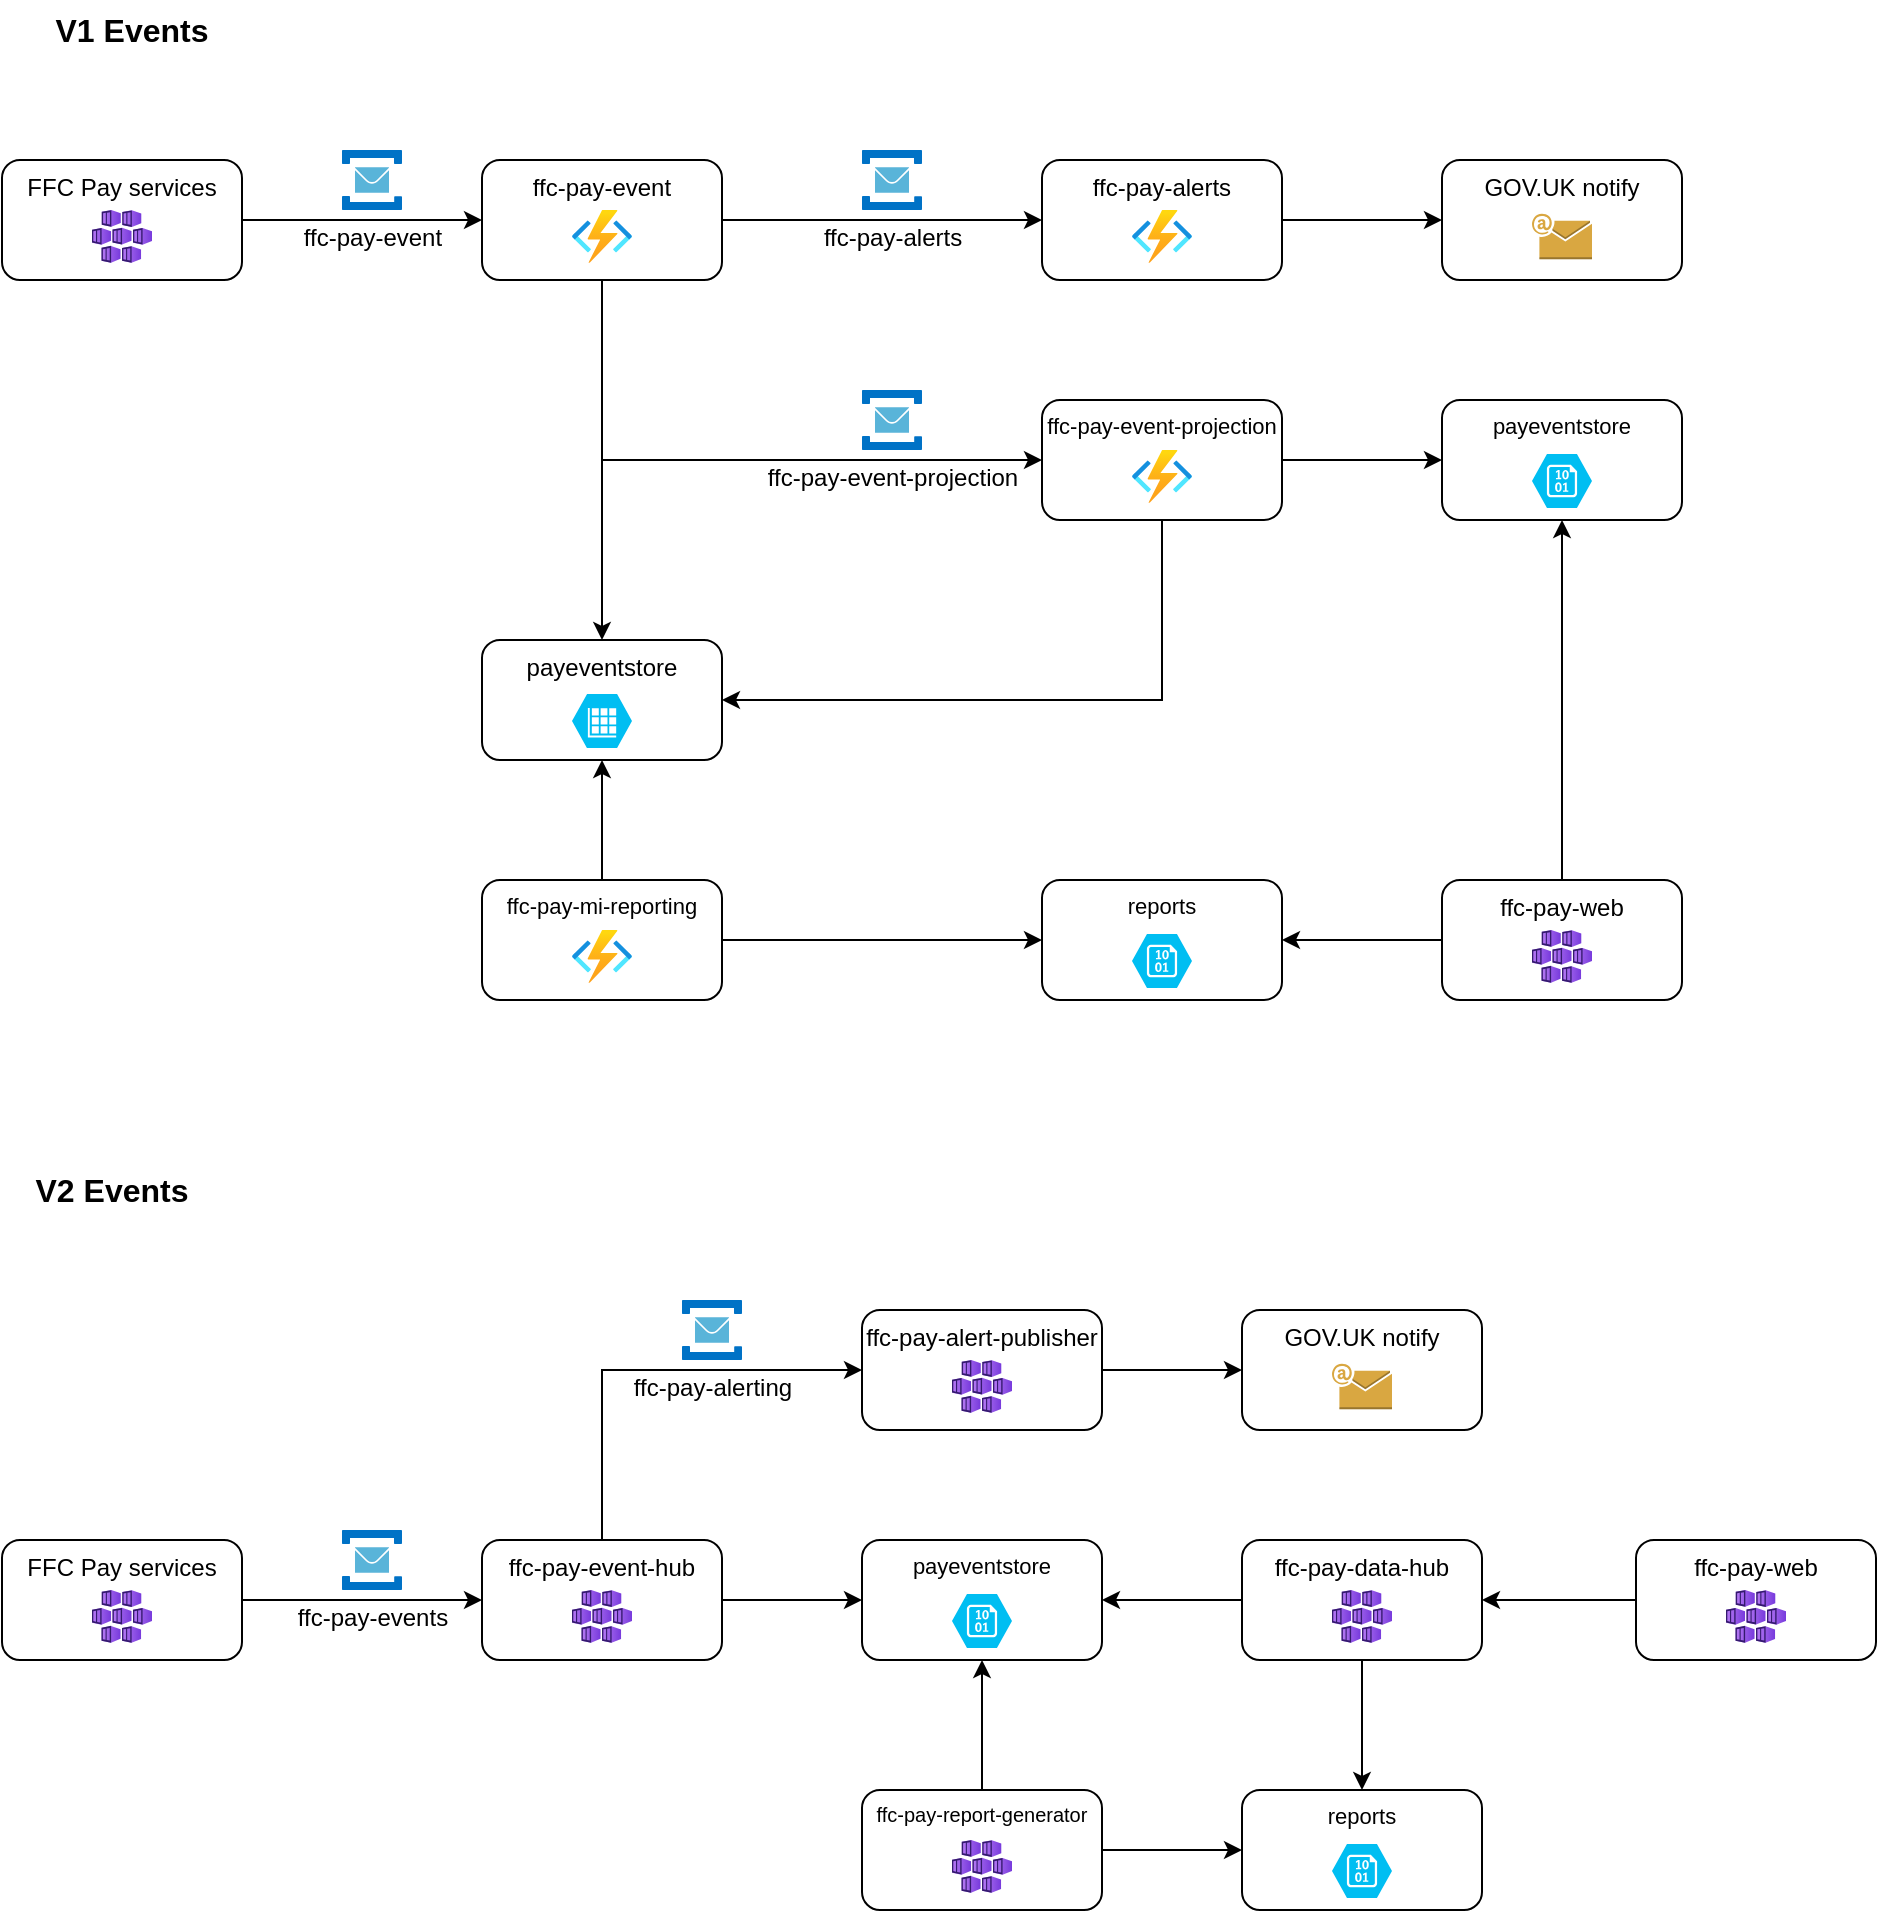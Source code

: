 <mxfile version="20.8.23" type="github">
  <diagram id="JAUS7llx8-0UdaqlXuOL" name="Page-1">
    <mxGraphModel dx="2027" dy="1116" grid="1" gridSize="10" guides="1" tooltips="1" connect="1" arrows="1" fold="1" page="1" pageScale="1" pageWidth="827" pageHeight="1169" math="0" shadow="0">
      <root>
        <mxCell id="0" />
        <mxCell id="1" parent="0" />
        <mxCell id="wALGmDCyJTzc0qNjFn5s-5" value="" style="edgeStyle=orthogonalEdgeStyle;rounded=0;orthogonalLoop=1;jettySize=auto;html=1;" parent="1" source="wALGmDCyJTzc0qNjFn5s-1" target="wALGmDCyJTzc0qNjFn5s-4" edge="1">
          <mxGeometry relative="1" as="geometry" />
        </mxCell>
        <mxCell id="wALGmDCyJTzc0qNjFn5s-1" value="FFC Pay services" style="rounded=1;whiteSpace=wrap;html=1;verticalAlign=top;" parent="1" vertex="1">
          <mxGeometry x="10" y="140" width="120" height="60" as="geometry" />
        </mxCell>
        <mxCell id="wALGmDCyJTzc0qNjFn5s-3" value="" style="aspect=fixed;html=1;points=[];align=center;image;fontSize=12;image=img/lib/azure2/compute/Kubernetes_Services.svg;" parent="1" vertex="1">
          <mxGeometry x="55" y="165" width="30" height="26.47" as="geometry" />
        </mxCell>
        <mxCell id="wALGmDCyJTzc0qNjFn5s-11" style="edgeStyle=orthogonalEdgeStyle;rounded=0;orthogonalLoop=1;jettySize=auto;html=1;" parent="1" source="wALGmDCyJTzc0qNjFn5s-4" target="wALGmDCyJTzc0qNjFn5s-9" edge="1">
          <mxGeometry relative="1" as="geometry" />
        </mxCell>
        <mxCell id="wALGmDCyJTzc0qNjFn5s-15" style="edgeStyle=orthogonalEdgeStyle;rounded=0;orthogonalLoop=1;jettySize=auto;html=1;entryX=0;entryY=0.5;entryDx=0;entryDy=0;fontSize=11;exitX=0.5;exitY=1;exitDx=0;exitDy=0;" parent="1" source="wALGmDCyJTzc0qNjFn5s-4" target="wALGmDCyJTzc0qNjFn5s-13" edge="1">
          <mxGeometry relative="1" as="geometry">
            <Array as="points">
              <mxPoint x="310" y="290" />
            </Array>
          </mxGeometry>
        </mxCell>
        <mxCell id="wALGmDCyJTzc0qNjFn5s-24" style="edgeStyle=orthogonalEdgeStyle;rounded=0;orthogonalLoop=1;jettySize=auto;html=1;fontSize=12;" parent="1" source="wALGmDCyJTzc0qNjFn5s-4" target="wALGmDCyJTzc0qNjFn5s-22" edge="1">
          <mxGeometry relative="1" as="geometry" />
        </mxCell>
        <mxCell id="wALGmDCyJTzc0qNjFn5s-4" value="ffc-pay-event" style="whiteSpace=wrap;html=1;verticalAlign=top;rounded=1;" parent="1" vertex="1">
          <mxGeometry x="250" y="140" width="120" height="60" as="geometry" />
        </mxCell>
        <mxCell id="wALGmDCyJTzc0qNjFn5s-6" value="" style="aspect=fixed;html=1;points=[];align=center;image;fontSize=12;image=img/lib/azure2/compute/Function_Apps.svg;" parent="1" vertex="1">
          <mxGeometry x="295" y="165" width="30" height="26.47" as="geometry" />
        </mxCell>
        <mxCell id="wALGmDCyJTzc0qNjFn5s-7" value="ffc-pay-event" style="sketch=0;aspect=fixed;html=1;points=[];align=center;image;fontSize=12;image=img/lib/mscae/Service_Bus.svg;" parent="1" vertex="1">
          <mxGeometry x="180" y="135" width="30" height="30" as="geometry" />
        </mxCell>
        <mxCell id="wALGmDCyJTzc0qNjFn5s-27" style="edgeStyle=orthogonalEdgeStyle;rounded=0;orthogonalLoop=1;jettySize=auto;html=1;fontSize=12;" parent="1" source="wALGmDCyJTzc0qNjFn5s-9" target="wALGmDCyJTzc0qNjFn5s-26" edge="1">
          <mxGeometry relative="1" as="geometry" />
        </mxCell>
        <mxCell id="wALGmDCyJTzc0qNjFn5s-9" value="ffc-pay-alerts" style="whiteSpace=wrap;html=1;verticalAlign=top;rounded=1;" parent="1" vertex="1">
          <mxGeometry x="530" y="140" width="120" height="60" as="geometry" />
        </mxCell>
        <mxCell id="wALGmDCyJTzc0qNjFn5s-10" value="" style="aspect=fixed;html=1;points=[];align=center;image;fontSize=12;image=img/lib/azure2/compute/Function_Apps.svg;" parent="1" vertex="1">
          <mxGeometry x="575" y="165" width="30" height="26.47" as="geometry" />
        </mxCell>
        <mxCell id="wALGmDCyJTzc0qNjFn5s-12" value="ffc-pay-alerts" style="sketch=0;aspect=fixed;html=1;points=[];align=center;image;fontSize=12;image=img/lib/mscae/Service_Bus.svg;" parent="1" vertex="1">
          <mxGeometry x="440" y="135" width="30" height="30" as="geometry" />
        </mxCell>
        <mxCell id="wALGmDCyJTzc0qNjFn5s-30" value="" style="edgeStyle=orthogonalEdgeStyle;rounded=0;orthogonalLoop=1;jettySize=auto;html=1;fontSize=12;" parent="1" source="wALGmDCyJTzc0qNjFn5s-13" target="wALGmDCyJTzc0qNjFn5s-29" edge="1">
          <mxGeometry relative="1" as="geometry" />
        </mxCell>
        <mxCell id="wALGmDCyJTzc0qNjFn5s-42" style="edgeStyle=orthogonalEdgeStyle;rounded=0;orthogonalLoop=1;jettySize=auto;html=1;entryX=1;entryY=0.5;entryDx=0;entryDy=0;fontSize=12;exitX=0.5;exitY=1;exitDx=0;exitDy=0;" parent="1" source="wALGmDCyJTzc0qNjFn5s-13" target="wALGmDCyJTzc0qNjFn5s-22" edge="1">
          <mxGeometry relative="1" as="geometry">
            <Array as="points">
              <mxPoint x="590" y="410" />
            </Array>
          </mxGeometry>
        </mxCell>
        <mxCell id="wALGmDCyJTzc0qNjFn5s-13" value="ffc-pay-event-projection" style="whiteSpace=wrap;html=1;verticalAlign=top;rounded=1;fontSize=11;" parent="1" vertex="1">
          <mxGeometry x="530" y="260" width="120" height="60" as="geometry" />
        </mxCell>
        <mxCell id="wALGmDCyJTzc0qNjFn5s-14" value="" style="aspect=fixed;html=1;points=[];align=center;image;fontSize=12;image=img/lib/azure2/compute/Function_Apps.svg;" parent="1" vertex="1">
          <mxGeometry x="575" y="285" width="30" height="26.47" as="geometry" />
        </mxCell>
        <mxCell id="wALGmDCyJTzc0qNjFn5s-16" value="ffc-pay-event-projection" style="sketch=0;aspect=fixed;html=1;points=[];align=center;image;fontSize=12;image=img/lib/mscae/Service_Bus.svg;" parent="1" vertex="1">
          <mxGeometry x="440" y="255" width="30" height="30" as="geometry" />
        </mxCell>
        <mxCell id="wALGmDCyJTzc0qNjFn5s-22" value="payeventstore" style="rounded=1;whiteSpace=wrap;html=1;fontSize=12;verticalAlign=top;" parent="1" vertex="1">
          <mxGeometry x="250" y="380" width="120" height="60" as="geometry" />
        </mxCell>
        <mxCell id="wALGmDCyJTzc0qNjFn5s-25" value="" style="verticalLabelPosition=bottom;html=1;verticalAlign=top;align=center;strokeColor=none;fillColor=#00BEF2;shape=mxgraph.azure.storage_table;fontSize=12;aspect=fixed;" parent="1" vertex="1">
          <mxGeometry x="295" y="407" width="30" height="27" as="geometry" />
        </mxCell>
        <mxCell id="wALGmDCyJTzc0qNjFn5s-26" value="GOV.UK notify" style="whiteSpace=wrap;html=1;verticalAlign=top;rounded=1;" parent="1" vertex="1">
          <mxGeometry x="730" y="140" width="120" height="60" as="geometry" />
        </mxCell>
        <mxCell id="wALGmDCyJTzc0qNjFn5s-28" value="" style="outlineConnect=0;dashed=0;verticalLabelPosition=bottom;verticalAlign=top;align=center;html=1;shape=mxgraph.aws3.email;fillColor=#D9A741;gradientColor=none;fontSize=12;aspect=fixed;" parent="1" vertex="1">
          <mxGeometry x="775" y="166.85" width="30" height="22.78" as="geometry" />
        </mxCell>
        <mxCell id="wALGmDCyJTzc0qNjFn5s-29" value="payeventstore" style="whiteSpace=wrap;html=1;verticalAlign=top;rounded=1;fontSize=11;" parent="1" vertex="1">
          <mxGeometry x="730" y="260" width="120" height="60" as="geometry" />
        </mxCell>
        <mxCell id="wALGmDCyJTzc0qNjFn5s-31" value="" style="verticalLabelPosition=bottom;html=1;verticalAlign=top;align=center;strokeColor=none;fillColor=#00BEF2;shape=mxgraph.azure.storage_blob;fontSize=12;aspect=fixed;" parent="1" vertex="1">
          <mxGeometry x="775" y="287" width="30" height="27" as="geometry" />
        </mxCell>
        <mxCell id="wALGmDCyJTzc0qNjFn5s-40" style="edgeStyle=orthogonalEdgeStyle;rounded=0;orthogonalLoop=1;jettySize=auto;html=1;fontSize=12;" parent="1" source="wALGmDCyJTzc0qNjFn5s-35" target="wALGmDCyJTzc0qNjFn5s-37" edge="1">
          <mxGeometry relative="1" as="geometry" />
        </mxCell>
        <mxCell id="wALGmDCyJTzc0qNjFn5s-41" style="edgeStyle=orthogonalEdgeStyle;rounded=0;orthogonalLoop=1;jettySize=auto;html=1;entryX=0.5;entryY=1;entryDx=0;entryDy=0;fontSize=12;" parent="1" source="wALGmDCyJTzc0qNjFn5s-35" target="wALGmDCyJTzc0qNjFn5s-22" edge="1">
          <mxGeometry relative="1" as="geometry" />
        </mxCell>
        <mxCell id="wALGmDCyJTzc0qNjFn5s-35" value="ffc-pay-mi-reporting" style="whiteSpace=wrap;html=1;verticalAlign=top;rounded=1;fontSize=11;" parent="1" vertex="1">
          <mxGeometry x="250" y="500" width="120" height="60" as="geometry" />
        </mxCell>
        <mxCell id="wALGmDCyJTzc0qNjFn5s-36" value="" style="aspect=fixed;html=1;points=[];align=center;image;fontSize=12;image=img/lib/azure2/compute/Function_Apps.svg;" parent="1" vertex="1">
          <mxGeometry x="295" y="525" width="30" height="26.47" as="geometry" />
        </mxCell>
        <mxCell id="wALGmDCyJTzc0qNjFn5s-37" value="reports" style="whiteSpace=wrap;html=1;verticalAlign=top;rounded=1;fontSize=11;" parent="1" vertex="1">
          <mxGeometry x="530" y="500" width="120" height="60" as="geometry" />
        </mxCell>
        <mxCell id="wALGmDCyJTzc0qNjFn5s-38" value="" style="verticalLabelPosition=bottom;html=1;verticalAlign=top;align=center;strokeColor=none;fillColor=#00BEF2;shape=mxgraph.azure.storage_blob;fontSize=12;aspect=fixed;" parent="1" vertex="1">
          <mxGeometry x="575" y="527" width="30" height="27" as="geometry" />
        </mxCell>
        <mxCell id="wALGmDCyJTzc0qNjFn5s-45" style="edgeStyle=orthogonalEdgeStyle;rounded=0;orthogonalLoop=1;jettySize=auto;html=1;entryX=0.5;entryY=1;entryDx=0;entryDy=0;fontSize=12;" parent="1" source="wALGmDCyJTzc0qNjFn5s-43" target="wALGmDCyJTzc0qNjFn5s-29" edge="1">
          <mxGeometry relative="1" as="geometry" />
        </mxCell>
        <mxCell id="wALGmDCyJTzc0qNjFn5s-46" style="edgeStyle=orthogonalEdgeStyle;rounded=0;orthogonalLoop=1;jettySize=auto;html=1;entryX=1;entryY=0.5;entryDx=0;entryDy=0;fontSize=12;" parent="1" source="wALGmDCyJTzc0qNjFn5s-43" target="wALGmDCyJTzc0qNjFn5s-37" edge="1">
          <mxGeometry relative="1" as="geometry" />
        </mxCell>
        <mxCell id="wALGmDCyJTzc0qNjFn5s-43" value="ffc-pay-web" style="rounded=1;whiteSpace=wrap;html=1;verticalAlign=top;" parent="1" vertex="1">
          <mxGeometry x="730" y="500" width="120" height="60" as="geometry" />
        </mxCell>
        <mxCell id="wALGmDCyJTzc0qNjFn5s-44" value="" style="aspect=fixed;html=1;points=[];align=center;image;fontSize=12;image=img/lib/azure2/compute/Kubernetes_Services.svg;" parent="1" vertex="1">
          <mxGeometry x="775" y="525" width="30" height="26.47" as="geometry" />
        </mxCell>
        <mxCell id="wALGmDCyJTzc0qNjFn5s-47" value="" style="shape=image;html=1;verticalAlign=top;verticalLabelPosition=bottom;labelBackgroundColor=#ffffff;imageAspect=0;aspect=fixed;image=https://cdn4.iconfinder.com/data/icons/48-bubbles/48/37.Stopwatch-128.png;fontSize=12;" parent="1" vertex="1">
          <mxGeometry x="280" y="470" width="30" height="30" as="geometry" />
        </mxCell>
        <mxCell id="MnYAPauBsMX0hl_VpqK3-1" value="" style="edgeStyle=orthogonalEdgeStyle;rounded=0;orthogonalLoop=1;jettySize=auto;html=1;" edge="1" parent="1" source="MnYAPauBsMX0hl_VpqK3-2">
          <mxGeometry relative="1" as="geometry">
            <mxPoint x="250" y="860" as="targetPoint" />
          </mxGeometry>
        </mxCell>
        <mxCell id="MnYAPauBsMX0hl_VpqK3-2" value="FFC Pay services" style="rounded=1;whiteSpace=wrap;html=1;verticalAlign=top;" vertex="1" parent="1">
          <mxGeometry x="10" y="830" width="120" height="60" as="geometry" />
        </mxCell>
        <mxCell id="MnYAPauBsMX0hl_VpqK3-3" value="" style="aspect=fixed;html=1;points=[];align=center;image;fontSize=12;image=img/lib/azure2/compute/Kubernetes_Services.svg;" vertex="1" parent="1">
          <mxGeometry x="55" y="855" width="30" height="26.47" as="geometry" />
        </mxCell>
        <mxCell id="MnYAPauBsMX0hl_VpqK3-4" value="ffc-pay-events" style="sketch=0;aspect=fixed;html=1;points=[];align=center;image;fontSize=12;image=img/lib/mscae/Service_Bus.svg;" vertex="1" parent="1">
          <mxGeometry x="180" y="825" width="30" height="30" as="geometry" />
        </mxCell>
        <mxCell id="MnYAPauBsMX0hl_VpqK3-9" style="edgeStyle=orthogonalEdgeStyle;rounded=0;orthogonalLoop=1;jettySize=auto;html=1;entryX=0;entryY=0.5;entryDx=0;entryDy=0;" edge="1" parent="1" source="MnYAPauBsMX0hl_VpqK3-5" target="MnYAPauBsMX0hl_VpqK3-7">
          <mxGeometry relative="1" as="geometry" />
        </mxCell>
        <mxCell id="MnYAPauBsMX0hl_VpqK3-28" style="edgeStyle=orthogonalEdgeStyle;rounded=0;orthogonalLoop=1;jettySize=auto;html=1;entryX=0;entryY=0.5;entryDx=0;entryDy=0;fontSize=10;" edge="1" parent="1" source="MnYAPauBsMX0hl_VpqK3-5" target="MnYAPauBsMX0hl_VpqK3-26">
          <mxGeometry relative="1" as="geometry">
            <Array as="points">
              <mxPoint x="310" y="745" />
            </Array>
          </mxGeometry>
        </mxCell>
        <mxCell id="MnYAPauBsMX0hl_VpqK3-5" value="ffc-pay-event-hub" style="rounded=1;whiteSpace=wrap;html=1;verticalAlign=top;" vertex="1" parent="1">
          <mxGeometry x="250" y="830" width="120" height="60" as="geometry" />
        </mxCell>
        <mxCell id="MnYAPauBsMX0hl_VpqK3-6" value="" style="aspect=fixed;html=1;points=[];align=center;image;fontSize=12;image=img/lib/azure2/compute/Kubernetes_Services.svg;" vertex="1" parent="1">
          <mxGeometry x="295" y="855" width="30" height="26.47" as="geometry" />
        </mxCell>
        <mxCell id="MnYAPauBsMX0hl_VpqK3-7" value="payeventstore" style="whiteSpace=wrap;html=1;verticalAlign=top;rounded=1;fontSize=11;" vertex="1" parent="1">
          <mxGeometry x="440" y="830" width="120" height="60" as="geometry" />
        </mxCell>
        <mxCell id="MnYAPauBsMX0hl_VpqK3-8" value="" style="verticalLabelPosition=bottom;html=1;verticalAlign=top;align=center;strokeColor=none;fillColor=#00BEF2;shape=mxgraph.azure.storage_blob;fontSize=12;aspect=fixed;" vertex="1" parent="1">
          <mxGeometry x="485" y="857" width="30" height="27" as="geometry" />
        </mxCell>
        <mxCell id="MnYAPauBsMX0hl_VpqK3-15" style="edgeStyle=orthogonalEdgeStyle;rounded=0;orthogonalLoop=1;jettySize=auto;html=1;entryX=1;entryY=0.5;entryDx=0;entryDy=0;" edge="1" parent="1" source="MnYAPauBsMX0hl_VpqK3-10" target="MnYAPauBsMX0hl_VpqK3-7">
          <mxGeometry relative="1" as="geometry" />
        </mxCell>
        <mxCell id="MnYAPauBsMX0hl_VpqK3-25" style="edgeStyle=orthogonalEdgeStyle;rounded=0;orthogonalLoop=1;jettySize=auto;html=1;entryX=0.5;entryY=0;entryDx=0;entryDy=0;fontSize=10;" edge="1" parent="1" source="MnYAPauBsMX0hl_VpqK3-10" target="MnYAPauBsMX0hl_VpqK3-22">
          <mxGeometry relative="1" as="geometry" />
        </mxCell>
        <mxCell id="MnYAPauBsMX0hl_VpqK3-10" value="ffc-pay-data-hub" style="rounded=1;whiteSpace=wrap;html=1;verticalAlign=top;" vertex="1" parent="1">
          <mxGeometry x="630" y="830" width="120" height="60" as="geometry" />
        </mxCell>
        <mxCell id="MnYAPauBsMX0hl_VpqK3-11" value="" style="aspect=fixed;html=1;points=[];align=center;image;fontSize=12;image=img/lib/azure2/compute/Kubernetes_Services.svg;" vertex="1" parent="1">
          <mxGeometry x="675" y="855" width="30" height="26.47" as="geometry" />
        </mxCell>
        <mxCell id="MnYAPauBsMX0hl_VpqK3-14" style="edgeStyle=orthogonalEdgeStyle;rounded=0;orthogonalLoop=1;jettySize=auto;html=1;entryX=1;entryY=0.5;entryDx=0;entryDy=0;" edge="1" parent="1" source="MnYAPauBsMX0hl_VpqK3-12" target="MnYAPauBsMX0hl_VpqK3-10">
          <mxGeometry relative="1" as="geometry" />
        </mxCell>
        <mxCell id="MnYAPauBsMX0hl_VpqK3-12" value="ffc-pay-web" style="rounded=1;whiteSpace=wrap;html=1;verticalAlign=top;" vertex="1" parent="1">
          <mxGeometry x="827" y="830" width="120" height="60" as="geometry" />
        </mxCell>
        <mxCell id="MnYAPauBsMX0hl_VpqK3-13" value="" style="aspect=fixed;html=1;points=[];align=center;image;fontSize=12;image=img/lib/azure2/compute/Kubernetes_Services.svg;" vertex="1" parent="1">
          <mxGeometry x="872" y="855" width="30" height="26.47" as="geometry" />
        </mxCell>
        <mxCell id="MnYAPauBsMX0hl_VpqK3-19" style="edgeStyle=orthogonalEdgeStyle;rounded=0;orthogonalLoop=1;jettySize=auto;html=1;entryX=0.5;entryY=1;entryDx=0;entryDy=0;fontSize=10;" edge="1" parent="1" source="MnYAPauBsMX0hl_VpqK3-16" target="MnYAPauBsMX0hl_VpqK3-7">
          <mxGeometry relative="1" as="geometry" />
        </mxCell>
        <mxCell id="MnYAPauBsMX0hl_VpqK3-24" style="edgeStyle=orthogonalEdgeStyle;rounded=0;orthogonalLoop=1;jettySize=auto;html=1;fontSize=10;" edge="1" parent="1" source="MnYAPauBsMX0hl_VpqK3-16" target="MnYAPauBsMX0hl_VpqK3-22">
          <mxGeometry relative="1" as="geometry" />
        </mxCell>
        <mxCell id="MnYAPauBsMX0hl_VpqK3-16" value="ffc-pay-report-generator" style="rounded=1;whiteSpace=wrap;html=1;verticalAlign=top;fontSize=10;" vertex="1" parent="1">
          <mxGeometry x="440" y="955" width="120" height="60" as="geometry" />
        </mxCell>
        <mxCell id="MnYAPauBsMX0hl_VpqK3-17" value="" style="aspect=fixed;html=1;points=[];align=center;image;fontSize=12;image=img/lib/azure2/compute/Kubernetes_Services.svg;" vertex="1" parent="1">
          <mxGeometry x="485" y="980" width="30" height="26.47" as="geometry" />
        </mxCell>
        <mxCell id="MnYAPauBsMX0hl_VpqK3-20" value="" style="shape=image;html=1;verticalAlign=top;verticalLabelPosition=bottom;labelBackgroundColor=#ffffff;imageAspect=0;aspect=fixed;image=https://cdn4.iconfinder.com/data/icons/48-bubbles/48/37.Stopwatch-128.png;fontSize=12;" vertex="1" parent="1">
          <mxGeometry x="470" y="925" width="30" height="30" as="geometry" />
        </mxCell>
        <mxCell id="MnYAPauBsMX0hl_VpqK3-22" value="reports" style="whiteSpace=wrap;html=1;verticalAlign=top;rounded=1;fontSize=11;" vertex="1" parent="1">
          <mxGeometry x="630" y="955" width="120" height="60" as="geometry" />
        </mxCell>
        <mxCell id="MnYAPauBsMX0hl_VpqK3-23" value="" style="verticalLabelPosition=bottom;html=1;verticalAlign=top;align=center;strokeColor=none;fillColor=#00BEF2;shape=mxgraph.azure.storage_blob;fontSize=12;aspect=fixed;" vertex="1" parent="1">
          <mxGeometry x="675" y="982" width="30" height="27" as="geometry" />
        </mxCell>
        <mxCell id="MnYAPauBsMX0hl_VpqK3-32" style="edgeStyle=orthogonalEdgeStyle;rounded=0;orthogonalLoop=1;jettySize=auto;html=1;fontSize=10;" edge="1" parent="1" source="MnYAPauBsMX0hl_VpqK3-26" target="MnYAPauBsMX0hl_VpqK3-30">
          <mxGeometry relative="1" as="geometry" />
        </mxCell>
        <mxCell id="MnYAPauBsMX0hl_VpqK3-26" value="ffc-pay-alert-publisher" style="rounded=1;whiteSpace=wrap;html=1;verticalAlign=top;" vertex="1" parent="1">
          <mxGeometry x="440" y="715" width="120" height="60" as="geometry" />
        </mxCell>
        <mxCell id="MnYAPauBsMX0hl_VpqK3-27" value="" style="aspect=fixed;html=1;points=[];align=center;image;fontSize=12;image=img/lib/azure2/compute/Kubernetes_Services.svg;" vertex="1" parent="1">
          <mxGeometry x="485" y="740" width="30" height="26.47" as="geometry" />
        </mxCell>
        <mxCell id="MnYAPauBsMX0hl_VpqK3-29" value="ffc-pay-alerting" style="sketch=0;aspect=fixed;html=1;points=[];align=center;image;fontSize=12;image=img/lib/mscae/Service_Bus.svg;" vertex="1" parent="1">
          <mxGeometry x="350" y="710" width="30" height="30" as="geometry" />
        </mxCell>
        <mxCell id="MnYAPauBsMX0hl_VpqK3-30" value="GOV.UK notify" style="whiteSpace=wrap;html=1;verticalAlign=top;rounded=1;" vertex="1" parent="1">
          <mxGeometry x="630" y="715" width="120" height="60" as="geometry" />
        </mxCell>
        <mxCell id="MnYAPauBsMX0hl_VpqK3-31" value="" style="outlineConnect=0;dashed=0;verticalLabelPosition=bottom;verticalAlign=top;align=center;html=1;shape=mxgraph.aws3.email;fillColor=#D9A741;gradientColor=none;fontSize=12;aspect=fixed;" vertex="1" parent="1">
          <mxGeometry x="675" y="741.85" width="30" height="22.78" as="geometry" />
        </mxCell>
        <mxCell id="MnYAPauBsMX0hl_VpqK3-33" value="V2 Events" style="text;html=1;strokeColor=none;fillColor=none;align=center;verticalAlign=middle;whiteSpace=wrap;rounded=0;fontSize=16;fontStyle=1" vertex="1" parent="1">
          <mxGeometry x="10" y="640" width="110" height="30" as="geometry" />
        </mxCell>
        <mxCell id="MnYAPauBsMX0hl_VpqK3-34" value="V1 Events" style="text;html=1;strokeColor=none;fillColor=none;align=center;verticalAlign=middle;whiteSpace=wrap;rounded=0;fontSize=16;fontStyle=1" vertex="1" parent="1">
          <mxGeometry x="20" y="60" width="110" height="30" as="geometry" />
        </mxCell>
      </root>
    </mxGraphModel>
  </diagram>
</mxfile>
